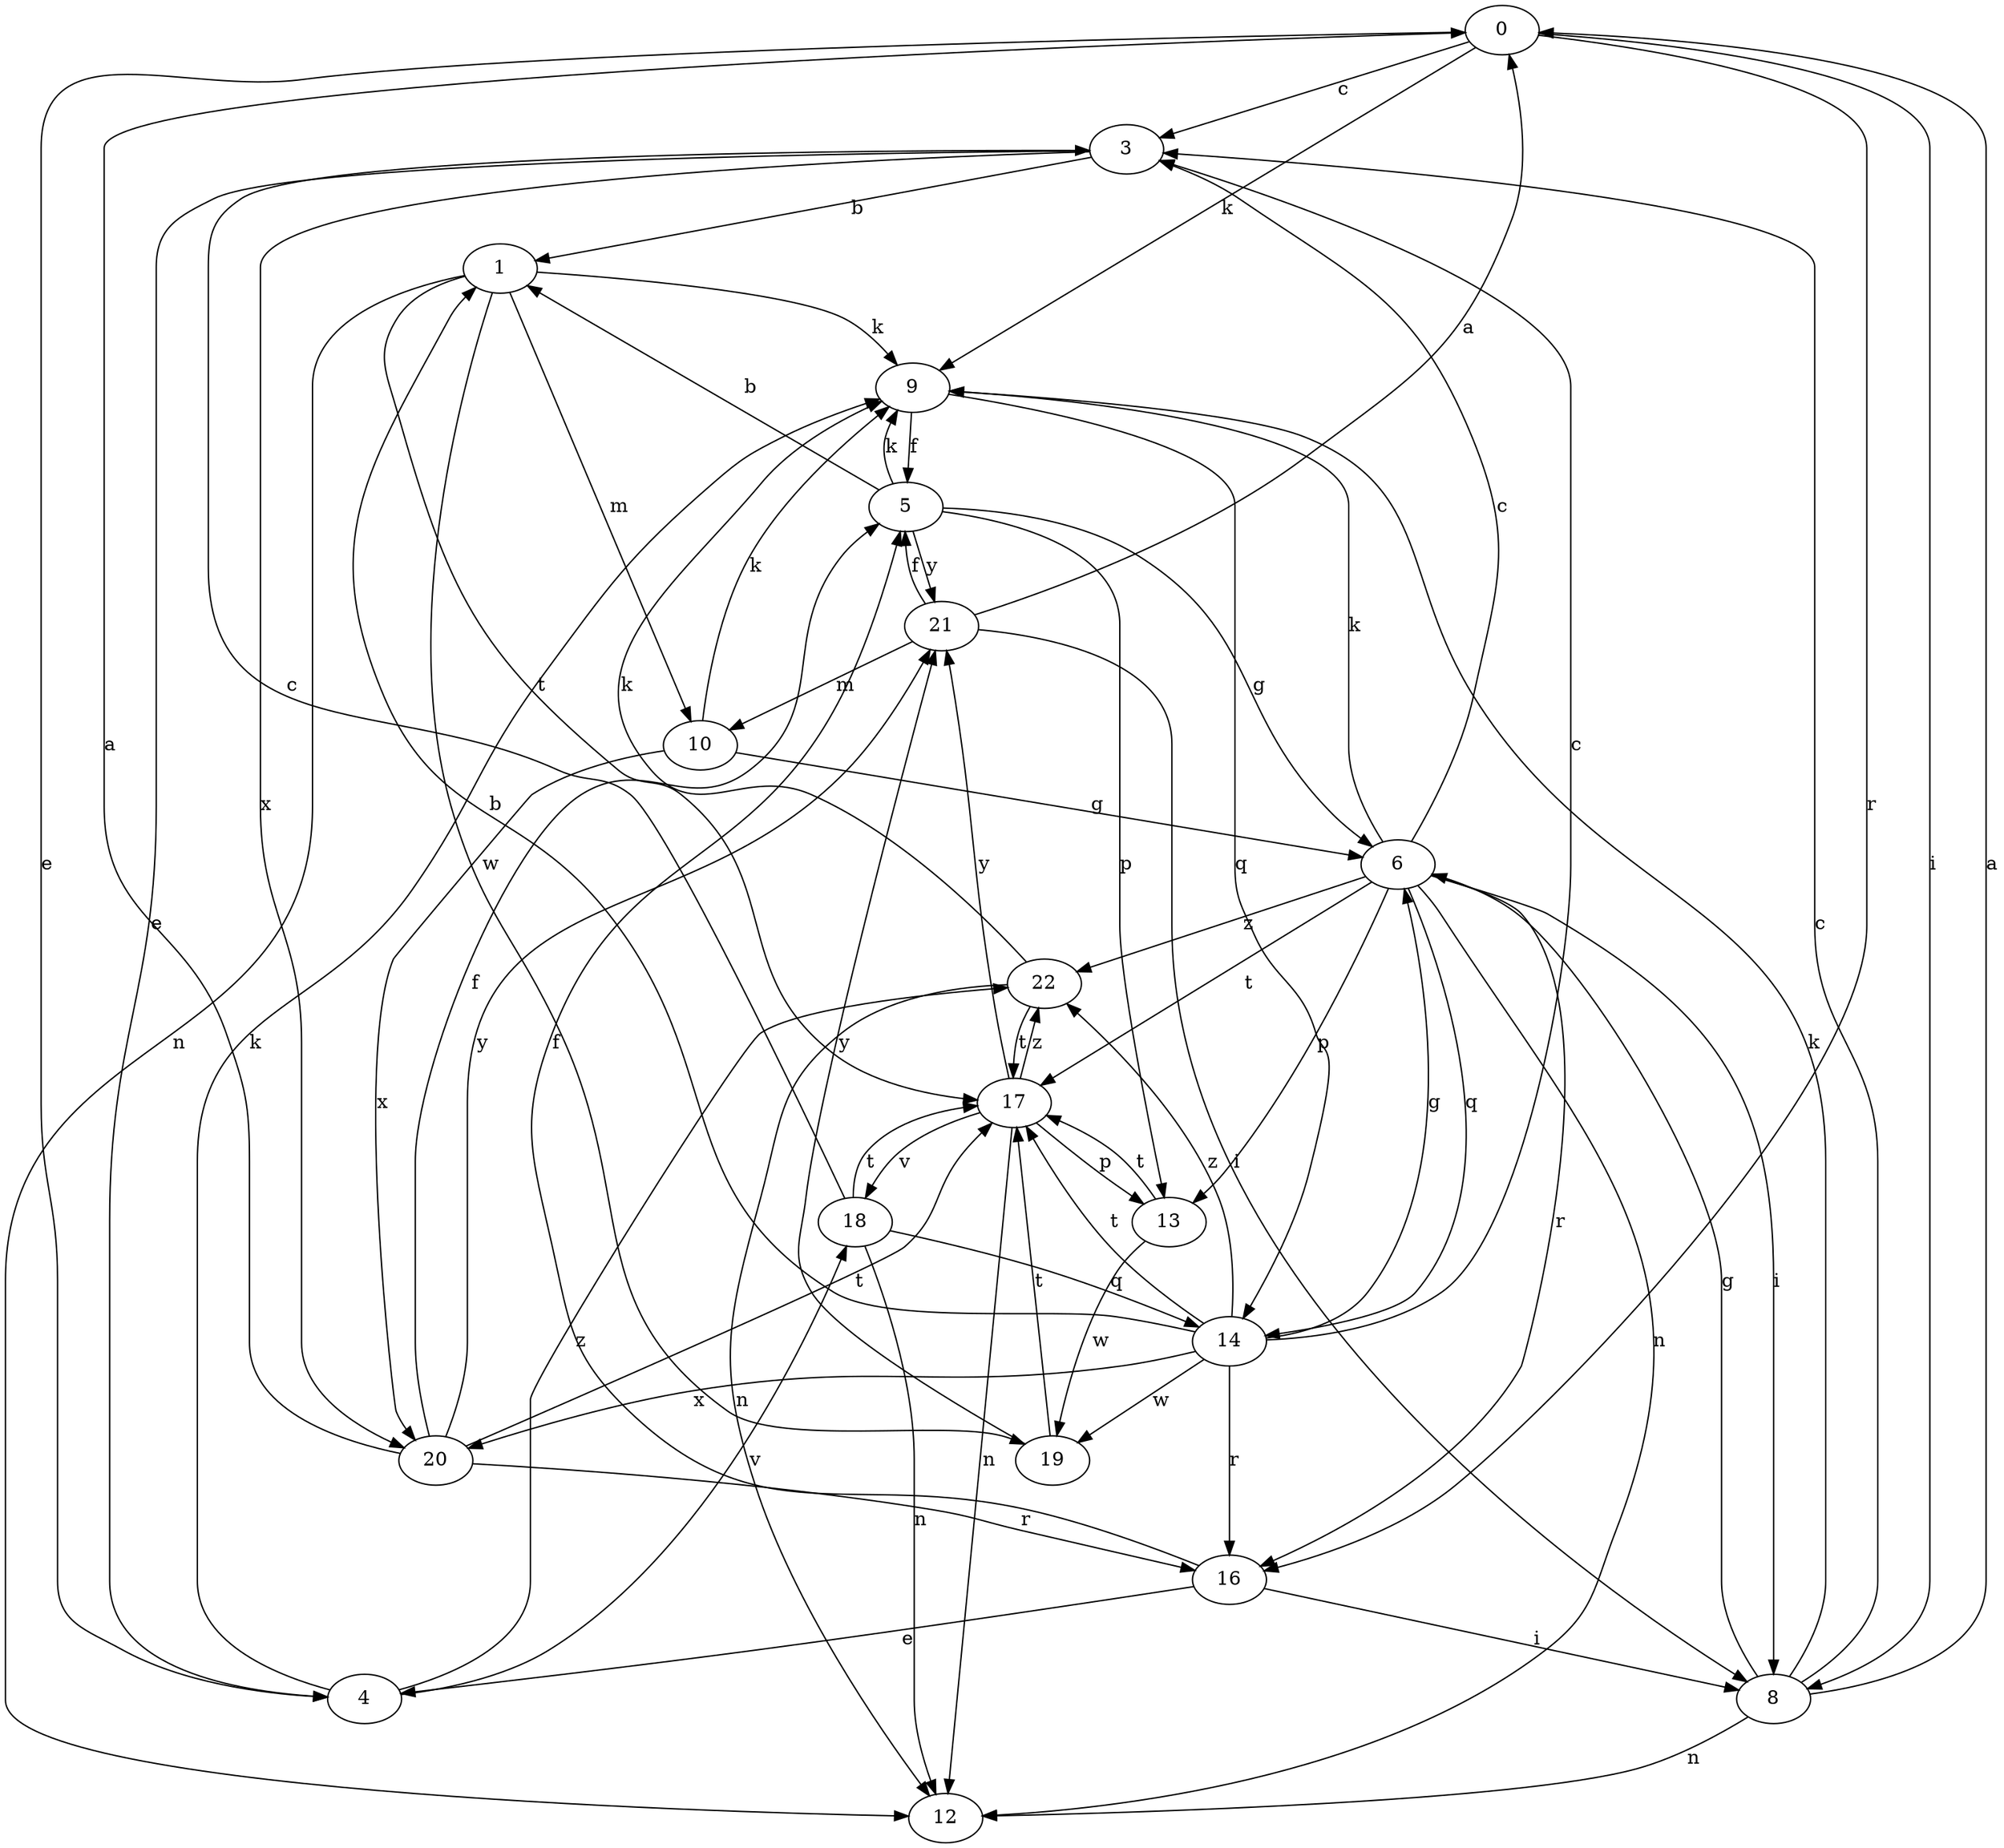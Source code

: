 strict digraph  {
0;
1;
3;
4;
5;
6;
8;
9;
10;
12;
13;
14;
16;
17;
18;
19;
20;
21;
22;
0 -> 3  [label=c];
0 -> 4  [label=e];
0 -> 8  [label=i];
0 -> 9  [label=k];
0 -> 16  [label=r];
1 -> 9  [label=k];
1 -> 10  [label=m];
1 -> 12  [label=n];
1 -> 17  [label=t];
1 -> 19  [label=w];
3 -> 1  [label=b];
3 -> 4  [label=e];
3 -> 20  [label=x];
4 -> 9  [label=k];
4 -> 18  [label=v];
4 -> 22  [label=z];
5 -> 1  [label=b];
5 -> 6  [label=g];
5 -> 9  [label=k];
5 -> 13  [label=p];
5 -> 21  [label=y];
6 -> 3  [label=c];
6 -> 8  [label=i];
6 -> 9  [label=k];
6 -> 12  [label=n];
6 -> 13  [label=p];
6 -> 14  [label=q];
6 -> 16  [label=r];
6 -> 17  [label=t];
6 -> 22  [label=z];
8 -> 0  [label=a];
8 -> 3  [label=c];
8 -> 6  [label=g];
8 -> 9  [label=k];
8 -> 12  [label=n];
9 -> 5  [label=f];
9 -> 14  [label=q];
10 -> 6  [label=g];
10 -> 9  [label=k];
10 -> 20  [label=x];
13 -> 17  [label=t];
13 -> 19  [label=w];
14 -> 1  [label=b];
14 -> 3  [label=c];
14 -> 6  [label=g];
14 -> 16  [label=r];
14 -> 17  [label=t];
14 -> 19  [label=w];
14 -> 20  [label=x];
14 -> 22  [label=z];
16 -> 4  [label=e];
16 -> 5  [label=f];
16 -> 8  [label=i];
17 -> 12  [label=n];
17 -> 13  [label=p];
17 -> 18  [label=v];
17 -> 21  [label=y];
17 -> 22  [label=z];
18 -> 3  [label=c];
18 -> 12  [label=n];
18 -> 14  [label=q];
18 -> 17  [label=t];
19 -> 17  [label=t];
19 -> 21  [label=y];
20 -> 0  [label=a];
20 -> 5  [label=f];
20 -> 16  [label=r];
20 -> 17  [label=t];
20 -> 21  [label=y];
21 -> 0  [label=a];
21 -> 5  [label=f];
21 -> 8  [label=i];
21 -> 10  [label=m];
22 -> 9  [label=k];
22 -> 12  [label=n];
22 -> 17  [label=t];
}
